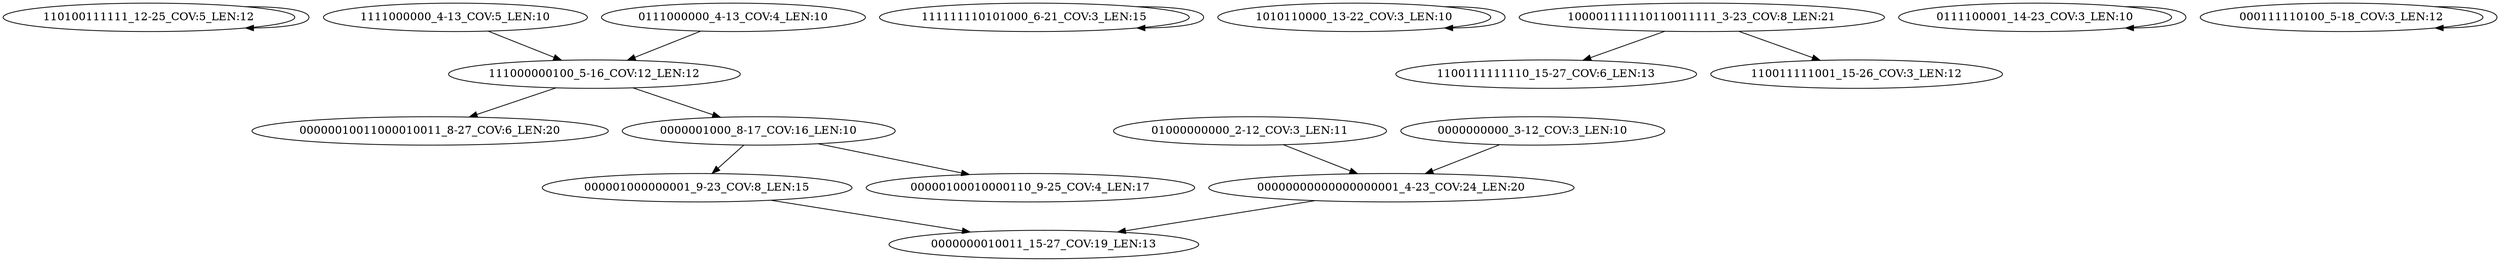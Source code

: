 digraph G {
    "110100111111_12-25_COV:5_LEN:12" -> "110100111111_12-25_COV:5_LEN:12";
    "1111000000_4-13_COV:5_LEN:10" -> "111000000100_5-16_COV:12_LEN:12";
    "01000000000_2-12_COV:3_LEN:11" -> "00000000000000000001_4-23_COV:24_LEN:20";
    "111111110101000_6-21_COV:3_LEN:15" -> "111111110101000_6-21_COV:3_LEN:15";
    "0000000000_3-12_COV:3_LEN:10" -> "00000000000000000001_4-23_COV:24_LEN:20";
    "000001000000001_9-23_COV:8_LEN:15" -> "0000000010011_15-27_COV:19_LEN:13";
    "0111000000_4-13_COV:4_LEN:10" -> "111000000100_5-16_COV:12_LEN:12";
    "1010110000_13-22_COV:3_LEN:10" -> "1010110000_13-22_COV:3_LEN:10";
    "00000000000000000001_4-23_COV:24_LEN:20" -> "0000000010011_15-27_COV:19_LEN:13";
    "100001111110110011111_3-23_COV:8_LEN:21" -> "1100111111110_15-27_COV:6_LEN:13";
    "100001111110110011111_3-23_COV:8_LEN:21" -> "110011111001_15-26_COV:3_LEN:12";
    "0111100001_14-23_COV:3_LEN:10" -> "0111100001_14-23_COV:3_LEN:10";
    "111000000100_5-16_COV:12_LEN:12" -> "00000010011000010011_8-27_COV:6_LEN:20";
    "111000000100_5-16_COV:12_LEN:12" -> "0000001000_8-17_COV:16_LEN:10";
    "0000001000_8-17_COV:16_LEN:10" -> "00000100010000110_9-25_COV:4_LEN:17";
    "0000001000_8-17_COV:16_LEN:10" -> "000001000000001_9-23_COV:8_LEN:15";
    "000111110100_5-18_COV:3_LEN:12" -> "000111110100_5-18_COV:3_LEN:12";
}
